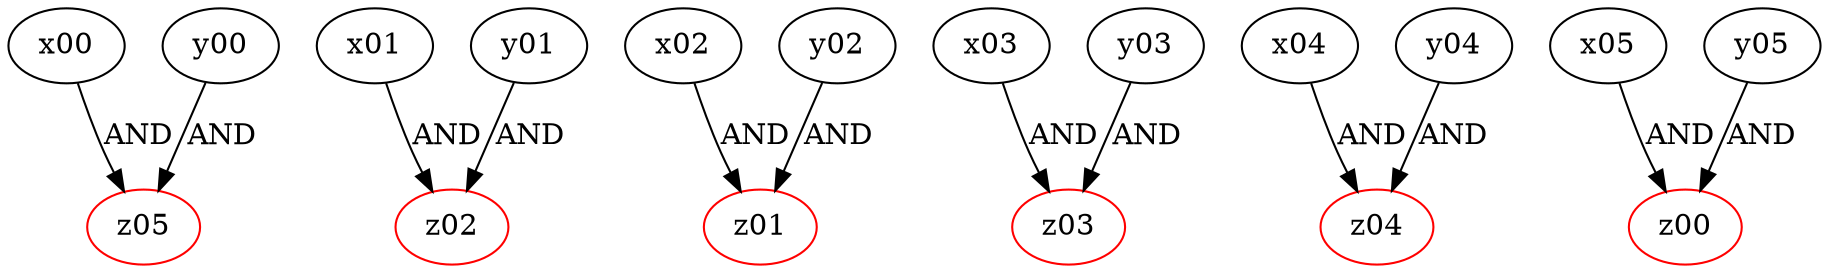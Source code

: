 digraph{
z05 [ color = red ]
subgraph { x00 y00 } -> z05 [ label = AND ]
z02 [ color = red ]
subgraph { x01 y01 } -> z02 [ label = AND ]
z01 [ color = red ]
subgraph { x02 y02 } -> z01 [ label = AND ]
z03 [ color = red ]
subgraph { x03 y03 } -> z03 [ label = AND ]
z04 [ color = red ]
subgraph { x04 y04 } -> z04 [ label = AND ]
z00 [ color = red ]
subgraph { x05 y05 } -> z00 [ label = AND ]
}
